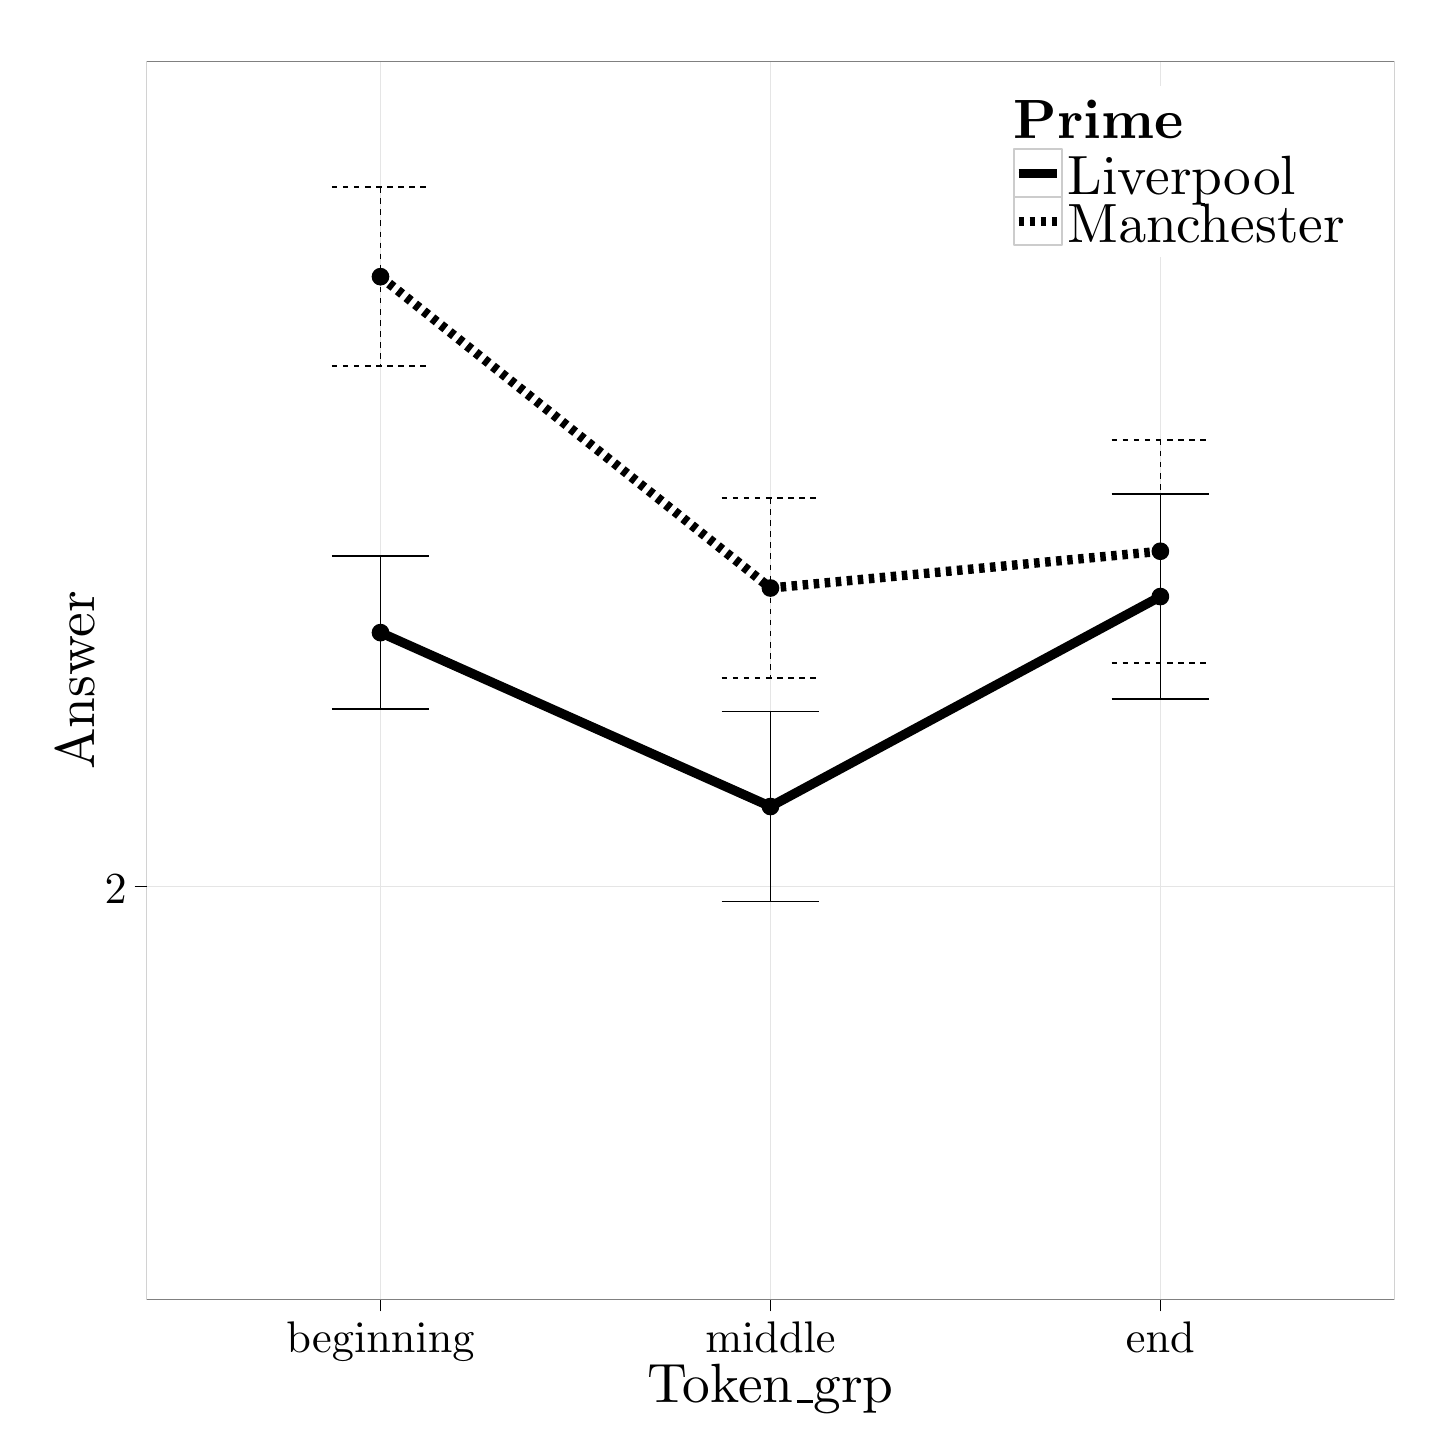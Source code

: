 % Created by tikzDevice version 0.8.1 on 2016-02-09 02:18:55
% !TEX encoding = UTF-8 Unicode
\begin{tikzpicture}[x=1pt,y=1pt]
\definecolor{fillColor}{RGB}{255,255,255}
\path[use as bounding box,fill=fillColor,fill opacity=0.00] (0,0) rectangle (505.89,505.89);
\begin{scope}
\path[clip] (  0.00,  0.00) rectangle (505.89,505.89);
\definecolor{drawColor}{RGB}{255,255,255}
\definecolor{fillColor}{RGB}{255,255,255}

\path[draw=drawColor,line width= 0.6pt,line join=round,line cap=round,fill=fillColor] (  0.00, -0.00) rectangle (505.89,505.89);
\end{scope}
\begin{scope}
\path[clip] ( 42.95, 46.31) rectangle (493.85,493.84);
\definecolor{fillColor}{RGB}{255,255,255}

\path[fill=fillColor] ( 42.95, 46.31) rectangle (493.85,493.84);
\definecolor{drawColor}{gray}{0.90}

\path[draw=drawColor,line width= 0.2pt,line join=round] ( 42.95,195.49) --
	(493.85,195.49);

\path[draw=drawColor,line width= 0.2pt,line join=round] (127.49, 46.31) --
	(127.49,493.84);

\path[draw=drawColor,line width= 0.2pt,line join=round] (268.40, 46.31) --
	(268.40,493.84);

\path[draw=drawColor,line width= 0.2pt,line join=round] (409.30, 46.31) --
	(409.30,493.84);
\definecolor{fillColor}{RGB}{0,0,0}

\path[fill=fillColor] (127.49,287.29) circle (  3.20);

\path[fill=fillColor] (127.49,415.90) circle (  3.20);

\path[fill=fillColor] (268.40,224.45) circle (  3.20);

\path[fill=fillColor] (268.40,303.40) circle (  3.20);

\path[fill=fillColor] (409.30,300.32) circle (  3.20);

\path[fill=fillColor] (409.30,316.69) circle (  3.20);
\definecolor{drawColor}{RGB}{0,0,0}

\path[draw=drawColor,line width= 3.4pt,line join=round] (127.49,287.29) --
	(268.40,224.45) --
	(409.30,300.32);

\path[draw=drawColor,line width= 3.4pt,dash pattern=on 2pt off 2pt ,line join=round] (127.49,415.90) --
	(268.40,303.40) --
	(409.30,316.69);

\path[draw=drawColor,line width= 0.6pt,line join=round] (109.88,314.98) --
	(145.11,314.98);

\path[draw=drawColor,line width= 0.6pt,line join=round] (127.49,314.98) --
	(127.49,259.60);

\path[draw=drawColor,line width= 0.6pt,line join=round] (109.88,259.60) --
	(145.11,259.60);

\path[draw=drawColor,line width= 0.6pt,line join=round] (250.79,258.78) --
	(286.01,258.78);

\path[draw=drawColor,line width= 0.6pt,line join=round] (268.40,258.78) --
	(268.40,190.13);

\path[draw=drawColor,line width= 0.6pt,line join=round] (250.79,190.13) --
	(286.01,190.13);

\path[draw=drawColor,line width= 0.6pt,line join=round] (391.69,337.27) --
	(426.92,337.27);

\path[draw=drawColor,line width= 0.6pt,line join=round] (409.30,337.27) --
	(409.30,263.36);

\path[draw=drawColor,line width= 0.6pt,line join=round] (391.69,263.36) --
	(426.92,263.36);

\path[draw=drawColor,line width= 0.6pt,dash pattern=on 2pt off 2pt ,line join=round] (109.88,448.23) --
	(145.11,448.23);

\path[draw=drawColor,line width= 0.6pt,dash pattern=on 2pt off 2pt ,line join=round] (127.49,448.23) --
	(127.49,383.56);

\path[draw=drawColor,line width= 0.6pt,dash pattern=on 2pt off 2pt ,line join=round] (109.88,383.56) --
	(145.11,383.56);

\path[draw=drawColor,line width= 0.6pt,dash pattern=on 2pt off 2pt ,line join=round] (250.79,335.90) --
	(286.01,335.90);

\path[draw=drawColor,line width= 0.6pt,dash pattern=on 2pt off 2pt ,line join=round] (268.40,335.90) --
	(268.40,270.91);

\path[draw=drawColor,line width= 0.6pt,dash pattern=on 2pt off 2pt ,line join=round] (250.79,270.91) --
	(286.01,270.91);

\path[draw=drawColor,line width= 0.6pt,dash pattern=on 2pt off 2pt ,line join=round] (391.69,356.96) --
	(426.92,356.96);

\path[draw=drawColor,line width= 0.6pt,dash pattern=on 2pt off 2pt ,line join=round] (409.30,356.96) --
	(409.30,276.43);

\path[draw=drawColor,line width= 0.6pt,dash pattern=on 2pt off 2pt ,line join=round] (391.69,276.43) --
	(426.92,276.43);
\definecolor{drawColor}{gray}{0.50}

\path[draw=drawColor,line width= 0.6pt,line join=round,line cap=round] ( 42.95, 46.31) rectangle (493.85,493.84);
\end{scope}
\begin{scope}
\path[clip] (  0.00,  0.00) rectangle (505.89,505.89);
\definecolor{drawColor}{RGB}{0,0,0}

\node[text=drawColor,anchor=base east,inner sep=0pt, outer sep=0pt, scale=  1.60] at ( 35.84,189.45) {2};
\end{scope}
\begin{scope}
\path[clip] (  0.00,  0.00) rectangle (505.89,505.89);
\definecolor{drawColor}{RGB}{0,0,0}

\path[draw=drawColor,line width= 0.6pt,line join=round] ( 38.68,195.49) --
	( 42.95,195.49);
\end{scope}
\begin{scope}
\path[clip] (  0.00,  0.00) rectangle (505.89,505.89);
\definecolor{drawColor}{RGB}{0,0,0}

\path[draw=drawColor,line width= 0.6pt,line join=round] (127.49, 42.04) --
	(127.49, 46.31);

\path[draw=drawColor,line width= 0.6pt,line join=round] (268.40, 42.04) --
	(268.40, 46.31);

\path[draw=drawColor,line width= 0.6pt,line join=round] (409.30, 42.04) --
	(409.30, 46.31);
\end{scope}
\begin{scope}
\path[clip] (  0.00,  0.00) rectangle (505.89,505.89);
\definecolor{drawColor}{RGB}{0,0,0}

\node[text=drawColor,anchor=base,inner sep=0pt, outer sep=0pt, scale=  1.60] at (127.49, 27.13) {beginning};

\node[text=drawColor,anchor=base,inner sep=0pt, outer sep=0pt, scale=  1.60] at (268.40, 27.13) {middle};

\node[text=drawColor,anchor=base,inner sep=0pt, outer sep=0pt, scale=  1.60] at (409.30, 27.13) {end};
\end{scope}
\begin{scope}
\path[clip] (  0.00,  0.00) rectangle (505.89,505.89);
\definecolor{drawColor}{RGB}{0,0,0}

\node[text=drawColor,anchor=base,inner sep=0pt, outer sep=0pt, scale=  2.00] at (268.40,  9.03) {Token{\_{}}grp};
\end{scope}
\begin{scope}
\path[clip] (  0.00,  0.00) rectangle (505.89,505.89);
\definecolor{drawColor}{RGB}{0,0,0}

\node[text=drawColor,rotate= 90.00,anchor=base,inner sep=0pt, outer sep=0pt, scale=  2.00] at ( 24.12,270.08) {Answer};
\end{scope}
\begin{scope}
\path[clip] (  0.00,  0.00) rectangle (505.89,505.89);
\definecolor{fillColor}{RGB}{255,255,255}

\path[fill=fillColor] (352.06,423.00) rectangle (484.98,484.98);
\end{scope}
\begin{scope}
\path[clip] (  0.00,  0.00) rectangle (505.89,505.89);
\definecolor{drawColor}{RGB}{0,0,0}

\node[text=drawColor,anchor=base west,inner sep=0pt, outer sep=0pt, scale=  2.00] at (356.32,465.96) {\bfseries Prime};
\end{scope}
\begin{scope}
\path[clip] (  0.00,  0.00) rectangle (505.89,505.89);
\definecolor{drawColor}{gray}{0.80}
\definecolor{fillColor}{RGB}{255,255,255}

\path[draw=drawColor,line width= 0.6pt,line join=round,line cap=round,fill=fillColor] (356.32,444.61) rectangle (373.67,461.96);
\end{scope}
\begin{scope}
\path[clip] (  0.00,  0.00) rectangle (505.89,505.89);
\definecolor{drawColor}{RGB}{0,0,0}

\path[draw=drawColor,line width= 3.4pt,line join=round] (358.06,453.29) -- (371.93,453.29);
\end{scope}
\begin{scope}
\path[clip] (  0.00,  0.00) rectangle (505.89,505.89);
\definecolor{drawColor}{RGB}{0,0,0}

\path[draw=drawColor,line width= 0.6pt,line join=round] (358.06,453.29) -- (371.93,453.29);
\end{scope}
\begin{scope}
\path[clip] (  0.00,  0.00) rectangle (505.89,505.89);
\definecolor{drawColor}{gray}{0.80}
\definecolor{fillColor}{RGB}{255,255,255}

\path[draw=drawColor,line width= 0.6pt,line join=round,line cap=round,fill=fillColor] (356.32,427.27) rectangle (373.67,444.61);
\end{scope}
\begin{scope}
\path[clip] (  0.00,  0.00) rectangle (505.89,505.89);
\definecolor{drawColor}{RGB}{0,0,0}

\path[draw=drawColor,line width= 3.4pt,dash pattern=on 2pt off 2pt ,line join=round] (358.06,435.94) -- (371.93,435.94);
\end{scope}
\begin{scope}
\path[clip] (  0.00,  0.00) rectangle (505.89,505.89);
\definecolor{drawColor}{RGB}{0,0,0}

\path[draw=drawColor,line width= 0.6pt,dash pattern=on 2pt off 2pt ,line join=round] (358.06,435.94) -- (371.93,435.94);
\end{scope}
\begin{scope}
\path[clip] (  0.00,  0.00) rectangle (505.89,505.89);
\definecolor{drawColor}{RGB}{0,0,0}

\node[text=drawColor,anchor=base west,inner sep=0pt, outer sep=0pt, scale=  2.00] at (375.84,445.75) {Liverpool};
\end{scope}
\begin{scope}
\path[clip] (  0.00,  0.00) rectangle (505.89,505.89);
\definecolor{drawColor}{RGB}{0,0,0}

\node[text=drawColor,anchor=base west,inner sep=0pt, outer sep=0pt, scale=  2.00] at (375.84,428.40) {Manchester};
\end{scope}
\end{tikzpicture}
